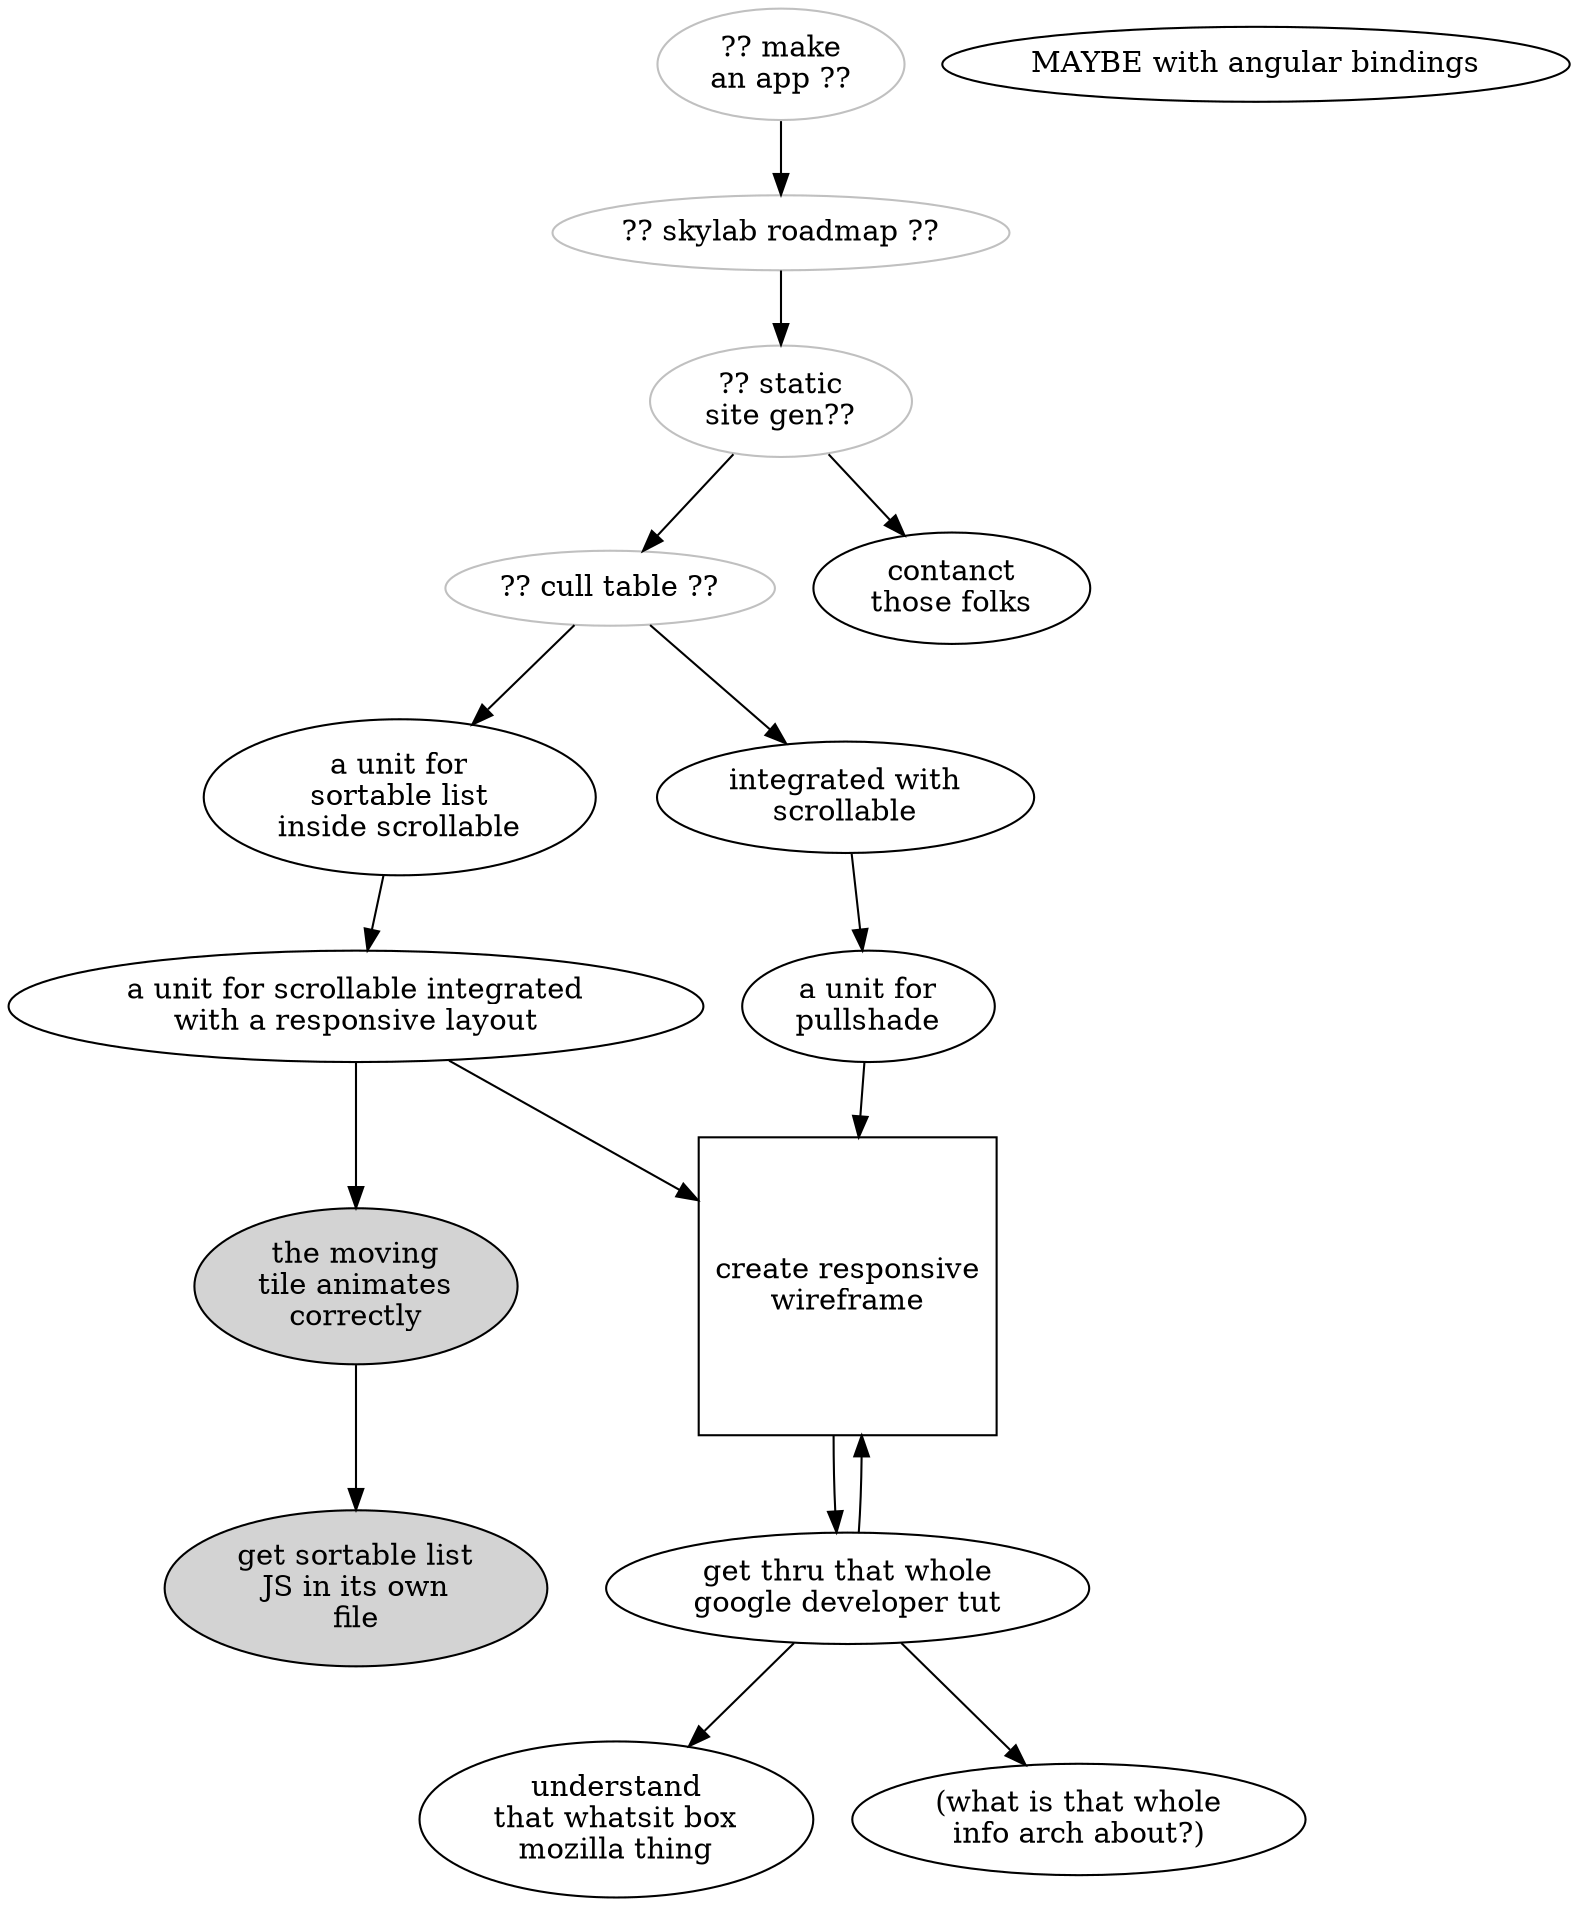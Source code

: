 digraph g {

app1 [label="?? make\nan app ??" color=grey];
app1->plan;

plan [label="?? skylab roadmap ??" color=grey];
plan->ssg;

ssg [label="?? static\nsite gen??" color=grey];
ssg->ct;
ssg->ctg;
ctg [label="contanct\nthose folks"]

ct [label="?? cull table ??", color=grey];
ct->nxt; ct->atns;

atns [label="integrated with\nscrollable"]
atns->atn;

atn [label="a unit for\npullshade"]
atn->sq

nxt [label="a unit for\nsortable list\ninside scrollable"] ; nxt->three;

moz [label="understand\nthat whatsit box\nmozilla thing"] ; tut->moz;

sq [label="create responsive\nwireframe" shape=square] ; sq->tut ; tut->sq;
three->sq
three->two


tut [label="get thru that whole\ngoogle developer tut"]

tut -> tut_ ; tut_ [label="(what is that whole\ninfo arch about?)"]

one [label="get sortable list\nJS in its own\nfile" style=filled]
two [label="the moving\ntile animates\ncorrectly" style=filled]

three [label="a unit for scrollable integrated\nwith a responsive layout"]
four [label="MAYBE with angular bindings"]

two->one
}
